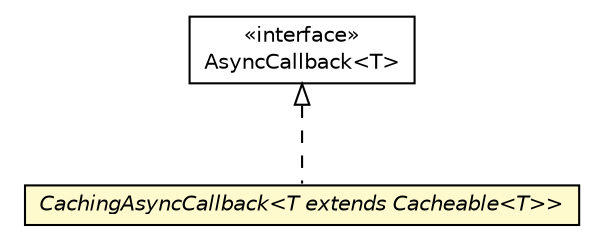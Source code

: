 #!/usr/local/bin/dot
#
# Class diagram 
# Generated by UMLGraph version 5.4 (http://www.umlgraph.org/)
#

digraph G {
	edge [fontname="Helvetica",fontsize=10,labelfontname="Helvetica",labelfontsize=10];
	node [fontname="Helvetica",fontsize=10,shape=plaintext];
	nodesep=0.25;
	ranksep=0.5;
	// hu.sch.kfc.client.cache.CachingAsyncCallback<T extends hu.sch.kfc.client.cache.Cacheable<T>>
	c3151 [label=<<table title="hu.sch.kfc.client.cache.CachingAsyncCallback" border="0" cellborder="1" cellspacing="0" cellpadding="2" port="p" bgcolor="lemonChiffon" href="./CachingAsyncCallback.html">
		<tr><td><table border="0" cellspacing="0" cellpadding="1">
<tr><td align="center" balign="center"><font face="Helvetica-Oblique"> CachingAsyncCallback&lt;T extends Cacheable&lt;T&gt;&gt; </font></td></tr>
		</table></td></tr>
		</table>>, URL="./CachingAsyncCallback.html", fontname="Helvetica", fontcolor="black", fontsize=10.0];
	//hu.sch.kfc.client.cache.CachingAsyncCallback<T extends hu.sch.kfc.client.cache.Cacheable<T>> implements com.google.gwt.user.client.rpc.AsyncCallback<T>
	c3180:p -> c3151:p [dir=back,arrowtail=empty,style=dashed];
	// com.google.gwt.user.client.rpc.AsyncCallback<T>
	c3180 [label=<<table title="com.google.gwt.user.client.rpc.AsyncCallback" border="0" cellborder="1" cellspacing="0" cellpadding="2" port="p">
		<tr><td><table border="0" cellspacing="0" cellpadding="1">
<tr><td align="center" balign="center"> &#171;interface&#187; </td></tr>
<tr><td align="center" balign="center"> AsyncCallback&lt;T&gt; </td></tr>
		</table></td></tr>
		</table>>, URL="null", fontname="Helvetica", fontcolor="black", fontsize=10.0];
}


